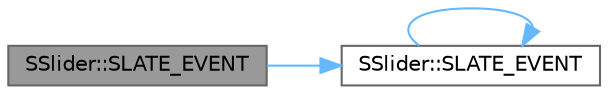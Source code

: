 digraph "SSlider::SLATE_EVENT"
{
 // INTERACTIVE_SVG=YES
 // LATEX_PDF_SIZE
  bgcolor="transparent";
  edge [fontname=Helvetica,fontsize=10,labelfontname=Helvetica,labelfontsize=10];
  node [fontname=Helvetica,fontsize=10,shape=box,height=0.2,width=0.4];
  rankdir="LR";
  Node1 [id="Node000001",label="SSlider::SLATE_EVENT",height=0.2,width=0.4,color="gray40", fillcolor="grey60", style="filled", fontcolor="black",tooltip="Invoked when the controller capture is released."];
  Node1 -> Node2 [id="edge1_Node000001_Node000002",color="steelblue1",style="solid",tooltip=" "];
  Node2 [id="Node000002",label="SSlider::SLATE_EVENT",height=0.2,width=0.4,color="grey40", fillcolor="white", style="filled",URL="$d7/db0/classSSlider.html#aa92418b0ed924809467527eabc1ed0b7",tooltip="Invoked when the mouse is released and a capture ends."];
  Node2 -> Node2 [id="edge2_Node000002_Node000002",color="steelblue1",style="solid",tooltip=" "];
}

